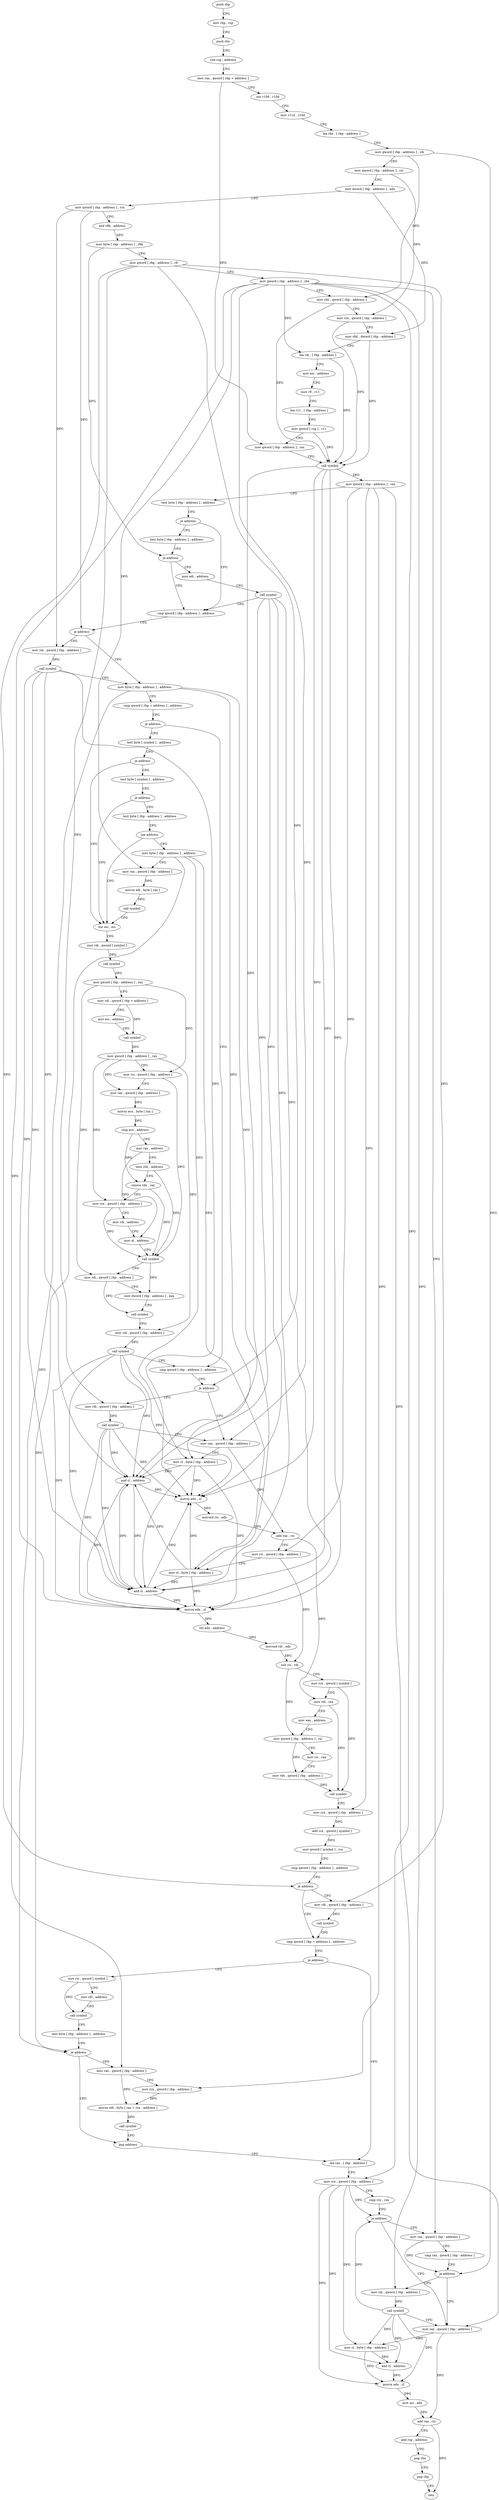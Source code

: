 digraph "func" {
"4229664" [label = "push rbp" ]
"4229665" [label = "mov rbp , rsp" ]
"4229668" [label = "push rbx" ]
"4229669" [label = "sub rsp , address" ]
"4229676" [label = "mov rax , qword [ rbp + address ]" ]
"4229680" [label = "xor r10d , r10d" ]
"4229683" [label = "mov r11d , r10d" ]
"4229686" [label = "lea rbx , [ rbp - address ]" ]
"4229693" [label = "mov qword [ rbp - address ] , rdi" ]
"4229697" [label = "mov qword [ rbp - address ] , rsi" ]
"4229701" [label = "mov dword [ rbp - address ] , edx" ]
"4229704" [label = "mov qword [ rbp - address ] , rcx" ]
"4229708" [label = "and r8b , address" ]
"4229712" [label = "mov byte [ rbp - address ] , r8b" ]
"4229716" [label = "mov qword [ rbp - address ] , r9" ]
"4229720" [label = "mov qword [ rbp - address ] , rbx" ]
"4229727" [label = "mov rdx , qword [ rbp - address ]" ]
"4229731" [label = "mov rcx , qword [ rbp - address ]" ]
"4229735" [label = "mov r8d , dword [ rbp - address ]" ]
"4229739" [label = "lea rdi , [ rbp - address ]" ]
"4229746" [label = "mov esi , address" ]
"4229751" [label = "mov r9 , r11" ]
"4229754" [label = "lea r11 , [ rbp - address ]" ]
"4229761" [label = "mov qword [ rsp ] , r11" ]
"4229765" [label = "mov qword [ rbp - address ] , rax" ]
"4229772" [label = "call symbol" ]
"4229777" [label = "mov qword [ rbp - address ] , rax" ]
"4229784" [label = "test byte [ rbp - address ] , address" ]
"4229791" [label = "je address" ]
"4229817" [label = "cmp qword [ rbp - address ] , address" ]
"4229797" [label = "test byte [ rbp - address ] , address" ]
"4229822" [label = "je address" ]
"4229837" [label = "mov byte [ rbp - address ] , address" ]
"4229828" [label = "mov rdi , qword [ rbp - address ]" ]
"4229801" [label = "je address" ]
"4229807" [label = "mov edi , address" ]
"4229844" [label = "cmp qword [ rbp + address ] , address" ]
"4229849" [label = "je address" ]
"4230059" [label = "cmp qword [ rbp - address ] , address" ]
"4229855" [label = "test byte [ symbol ] , address" ]
"4229832" [label = "call symbol" ]
"4229812" [label = "call symbol" ]
"4230064" [label = "je address" ]
"4230079" [label = "mov rax , qword [ rbp - address ]" ]
"4230070" [label = "mov rdi , qword [ rbp - address ]" ]
"4229863" [label = "je address" ]
"4229918" [label = "xor esi , esi" ]
"4229869" [label = "test byte [ symbol ] , address" ]
"4230086" [label = "mov cl , byte [ rbp - address ]" ]
"4230092" [label = "and cl , address" ]
"4230095" [label = "movzx edx , cl" ]
"4230098" [label = "movsxd rsi , edx" ]
"4230101" [label = "add rax , rsi" ]
"4230104" [label = "mov rsi , qword [ rbp - address ]" ]
"4230111" [label = "mov cl , byte [ rbp - address ]" ]
"4230117" [label = "and cl , address" ]
"4230120" [label = "movzx edx , cl" ]
"4230123" [label = "shl edx , address" ]
"4230126" [label = "movsxd rdi , edx" ]
"4230129" [label = "sub rsi , rdi" ]
"4230132" [label = "mov rcx , qword [ symbol ]" ]
"4230140" [label = "mov rdi , rax" ]
"4230143" [label = "mov eax , address" ]
"4230148" [label = "mov qword [ rbp - address ] , rsi" ]
"4230155" [label = "mov rsi , rax" ]
"4230158" [label = "mov rdx , qword [ rbp - address ]" ]
"4230165" [label = "call symbol" ]
"4230170" [label = "mov rcx , qword [ rbp - address ]" ]
"4230177" [label = "add rcx , qword [ symbol ]" ]
"4230185" [label = "mov qword [ symbol ] , rcx" ]
"4230193" [label = "cmp qword [ rbp - address ] , address" ]
"4230198" [label = "je address" ]
"4230213" [label = "cmp qword [ rbp + address ] , address" ]
"4230204" [label = "mov rdi , qword [ rbp - address ]" ]
"4230074" [label = "call symbol" ]
"4229920" [label = "mov rdi , qword [ symbol ]" ]
"4229928" [label = "call symbol" ]
"4229933" [label = "mov qword [ rbp - address ] , rax" ]
"4229940" [label = "mov rdi , qword [ rbp + address ]" ]
"4229944" [label = "mov esi , address" ]
"4229949" [label = "call symbol" ]
"4229954" [label = "mov qword [ rbp - address ] , rax" ]
"4229961" [label = "mov rsi , qword [ rbp - address ]" ]
"4229968" [label = "mov rax , qword [ rbp - address ]" ]
"4229975" [label = "movsx ecx , byte [ rax ]" ]
"4229978" [label = "cmp ecx , address" ]
"4229981" [label = "mov rax , address" ]
"4229991" [label = "mov rdx , address" ]
"4230001" [label = "cmove rdx , rax" ]
"4230005" [label = "mov rcx , qword [ rbp - address ]" ]
"4230012" [label = "mov rdi , address" ]
"4230022" [label = "mov al , address" ]
"4230024" [label = "call symbol" ]
"4230029" [label = "mov rdi , qword [ rbp - address ]" ]
"4230036" [label = "mov dword [ rbp - address ] , eax" ]
"4230042" [label = "call symbol" ]
"4230047" [label = "mov rdi , qword [ rbp - address ]" ]
"4230054" [label = "call symbol" ]
"4229877" [label = "je address" ]
"4229883" [label = "test byte [ rbp - address ] , address" ]
"4230218" [label = "je address" ]
"4230289" [label = "lea rax , [ rbp - address ]" ]
"4230224" [label = "mov rsi , qword [ symbol ]" ]
"4230208" [label = "call symbol" ]
"4229890" [label = "jne address" ]
"4229896" [label = "mov byte [ rbp - address ] , address" ]
"4230296" [label = "mov rcx , qword [ rbp - address ]" ]
"4230303" [label = "cmp rcx , rax" ]
"4230306" [label = "je address" ]
"4230341" [label = "mov rax , qword [ rbp - address ]" ]
"4230312" [label = "mov rax , qword [ rbp - address ]" ]
"4230232" [label = "mov rdi , address" ]
"4230242" [label = "call symbol" ]
"4230247" [label = "test byte [ rbp - address ] , address" ]
"4230254" [label = "je address" ]
"4230284" [label = "jmp address" ]
"4230260" [label = "mov rax , qword [ rbp - address ]" ]
"4229903" [label = "mov rax , qword [ rbp - address ]" ]
"4229910" [label = "movsx edi , byte [ rax ]" ]
"4229913" [label = "call symbol" ]
"4230348" [label = "mov cl , byte [ rbp - address ]" ]
"4230354" [label = "and cl , address" ]
"4230357" [label = "movzx edx , cl" ]
"4230360" [label = "mov esi , edx" ]
"4230362" [label = "add rax , rsi" ]
"4230365" [label = "add rsp , address" ]
"4230372" [label = "pop rbx" ]
"4230373" [label = "pop rbp" ]
"4230374" [label = "retn" ]
"4230319" [label = "cmp rax , qword [ rbp - address ]" ]
"4230323" [label = "je address" ]
"4230329" [label = "mov rdi , qword [ rbp - address ]" ]
"4230267" [label = "mov rcx , qword [ rbp - address ]" ]
"4230274" [label = "movsx edi , byte [ rax + rcx - address ]" ]
"4230279" [label = "call symbol" ]
"4230336" [label = "call symbol" ]
"4229664" -> "4229665" [ label = "CFG" ]
"4229665" -> "4229668" [ label = "CFG" ]
"4229668" -> "4229669" [ label = "CFG" ]
"4229669" -> "4229676" [ label = "CFG" ]
"4229676" -> "4229680" [ label = "CFG" ]
"4229676" -> "4229765" [ label = "DFG" ]
"4229680" -> "4229683" [ label = "CFG" ]
"4229683" -> "4229686" [ label = "CFG" ]
"4229686" -> "4229693" [ label = "CFG" ]
"4229693" -> "4229697" [ label = "CFG" ]
"4229693" -> "4229727" [ label = "DFG" ]
"4229693" -> "4230323" [ label = "DFG" ]
"4229697" -> "4229701" [ label = "CFG" ]
"4229697" -> "4229731" [ label = "DFG" ]
"4229701" -> "4229704" [ label = "CFG" ]
"4229701" -> "4229735" [ label = "DFG" ]
"4229704" -> "4229708" [ label = "CFG" ]
"4229704" -> "4229822" [ label = "DFG" ]
"4229704" -> "4229828" [ label = "DFG" ]
"4229708" -> "4229712" [ label = "DFG" ]
"4229712" -> "4229716" [ label = "CFG" ]
"4229712" -> "4229801" [ label = "DFG" ]
"4229716" -> "4229720" [ label = "CFG" ]
"4229716" -> "4230064" [ label = "DFG" ]
"4229716" -> "4230198" [ label = "DFG" ]
"4229716" -> "4230070" [ label = "DFG" ]
"4229716" -> "4230204" [ label = "DFG" ]
"4229720" -> "4229727" [ label = "CFG" ]
"4229720" -> "4230079" [ label = "DFG" ]
"4229720" -> "4230296" [ label = "DFG" ]
"4229720" -> "4229903" [ label = "DFG" ]
"4229720" -> "4230312" [ label = "DFG" ]
"4229720" -> "4230260" [ label = "DFG" ]
"4229720" -> "4230329" [ label = "DFG" ]
"4229720" -> "4229739" [ label = "DFG" ]
"4229727" -> "4229731" [ label = "CFG" ]
"4229727" -> "4229772" [ label = "DFG" ]
"4229731" -> "4229735" [ label = "CFG" ]
"4229731" -> "4229772" [ label = "DFG" ]
"4229735" -> "4229739" [ label = "CFG" ]
"4229735" -> "4229772" [ label = "DFG" ]
"4229739" -> "4229746" [ label = "CFG" ]
"4229739" -> "4229772" [ label = "DFG" ]
"4229746" -> "4229751" [ label = "CFG" ]
"4229751" -> "4229754" [ label = "CFG" ]
"4229754" -> "4229761" [ label = "CFG" ]
"4229761" -> "4229765" [ label = "CFG" ]
"4229761" -> "4229772" [ label = "DFG" ]
"4229765" -> "4229772" [ label = "CFG" ]
"4229772" -> "4229777" [ label = "DFG" ]
"4229772" -> "4230092" [ label = "DFG" ]
"4229772" -> "4230095" [ label = "DFG" ]
"4229772" -> "4230117" [ label = "DFG" ]
"4229772" -> "4230120" [ label = "DFG" ]
"4229777" -> "4229784" [ label = "CFG" ]
"4229777" -> "4230104" [ label = "DFG" ]
"4229777" -> "4230170" [ label = "DFG" ]
"4229777" -> "4230341" [ label = "DFG" ]
"4229777" -> "4230267" [ label = "DFG" ]
"4229784" -> "4229791" [ label = "CFG" ]
"4229791" -> "4229817" [ label = "CFG" ]
"4229791" -> "4229797" [ label = "CFG" ]
"4229817" -> "4229822" [ label = "CFG" ]
"4229797" -> "4229801" [ label = "CFG" ]
"4229822" -> "4229837" [ label = "CFG" ]
"4229822" -> "4229828" [ label = "CFG" ]
"4229837" -> "4229844" [ label = "CFG" ]
"4229837" -> "4230086" [ label = "DFG" ]
"4229837" -> "4230111" [ label = "DFG" ]
"4229837" -> "4230254" [ label = "DFG" ]
"4229828" -> "4229832" [ label = "DFG" ]
"4229801" -> "4229817" [ label = "CFG" ]
"4229801" -> "4229807" [ label = "CFG" ]
"4229807" -> "4229812" [ label = "CFG" ]
"4229844" -> "4229849" [ label = "CFG" ]
"4229849" -> "4230059" [ label = "CFG" ]
"4229849" -> "4229855" [ label = "CFG" ]
"4230059" -> "4230064" [ label = "CFG" ]
"4229855" -> "4229863" [ label = "CFG" ]
"4229832" -> "4229837" [ label = "CFG" ]
"4229832" -> "4230092" [ label = "DFG" ]
"4229832" -> "4230095" [ label = "DFG" ]
"4229832" -> "4230117" [ label = "DFG" ]
"4229832" -> "4230120" [ label = "DFG" ]
"4229812" -> "4229817" [ label = "CFG" ]
"4229812" -> "4230092" [ label = "DFG" ]
"4229812" -> "4230095" [ label = "DFG" ]
"4229812" -> "4230117" [ label = "DFG" ]
"4229812" -> "4230120" [ label = "DFG" ]
"4230064" -> "4230079" [ label = "CFG" ]
"4230064" -> "4230070" [ label = "CFG" ]
"4230079" -> "4230086" [ label = "CFG" ]
"4230079" -> "4230101" [ label = "DFG" ]
"4230070" -> "4230074" [ label = "DFG" ]
"4229863" -> "4229918" [ label = "CFG" ]
"4229863" -> "4229869" [ label = "CFG" ]
"4229918" -> "4229920" [ label = "CFG" ]
"4229869" -> "4229877" [ label = "CFG" ]
"4230086" -> "4230092" [ label = "DFG" ]
"4230086" -> "4230095" [ label = "DFG" ]
"4230086" -> "4230117" [ label = "DFG" ]
"4230086" -> "4230120" [ label = "DFG" ]
"4230092" -> "4230095" [ label = "DFG" ]
"4230092" -> "4230117" [ label = "DFG" ]
"4230092" -> "4230120" [ label = "DFG" ]
"4230095" -> "4230098" [ label = "DFG" ]
"4230098" -> "4230101" [ label = "DFG" ]
"4230101" -> "4230104" [ label = "CFG" ]
"4230101" -> "4230140" [ label = "DFG" ]
"4230104" -> "4230111" [ label = "CFG" ]
"4230104" -> "4230129" [ label = "DFG" ]
"4230111" -> "4230117" [ label = "DFG" ]
"4230111" -> "4230092" [ label = "DFG" ]
"4230111" -> "4230095" [ label = "DFG" ]
"4230111" -> "4230120" [ label = "DFG" ]
"4230117" -> "4230120" [ label = "DFG" ]
"4230117" -> "4230092" [ label = "DFG" ]
"4230117" -> "4230095" [ label = "DFG" ]
"4230120" -> "4230123" [ label = "DFG" ]
"4230123" -> "4230126" [ label = "DFG" ]
"4230126" -> "4230129" [ label = "DFG" ]
"4230129" -> "4230132" [ label = "CFG" ]
"4230129" -> "4230148" [ label = "DFG" ]
"4230132" -> "4230140" [ label = "CFG" ]
"4230132" -> "4230165" [ label = "DFG" ]
"4230140" -> "4230143" [ label = "CFG" ]
"4230140" -> "4230165" [ label = "DFG" ]
"4230143" -> "4230148" [ label = "CFG" ]
"4230148" -> "4230155" [ label = "CFG" ]
"4230148" -> "4230158" [ label = "DFG" ]
"4230155" -> "4230158" [ label = "CFG" ]
"4230158" -> "4230165" [ label = "DFG" ]
"4230165" -> "4230170" [ label = "CFG" ]
"4230170" -> "4230177" [ label = "DFG" ]
"4230177" -> "4230185" [ label = "DFG" ]
"4230185" -> "4230193" [ label = "CFG" ]
"4230193" -> "4230198" [ label = "CFG" ]
"4230198" -> "4230213" [ label = "CFG" ]
"4230198" -> "4230204" [ label = "CFG" ]
"4230213" -> "4230218" [ label = "CFG" ]
"4230204" -> "4230208" [ label = "DFG" ]
"4230074" -> "4230079" [ label = "CFG" ]
"4230074" -> "4230092" [ label = "DFG" ]
"4230074" -> "4230095" [ label = "DFG" ]
"4230074" -> "4230117" [ label = "DFG" ]
"4230074" -> "4230120" [ label = "DFG" ]
"4229920" -> "4229928" [ label = "DFG" ]
"4229928" -> "4229933" [ label = "DFG" ]
"4229933" -> "4229940" [ label = "CFG" ]
"4229933" -> "4229961" [ label = "DFG" ]
"4229933" -> "4230029" [ label = "DFG" ]
"4229940" -> "4229944" [ label = "CFG" ]
"4229940" -> "4229949" [ label = "DFG" ]
"4229944" -> "4229949" [ label = "CFG" ]
"4229949" -> "4229954" [ label = "DFG" ]
"4229954" -> "4229961" [ label = "CFG" ]
"4229954" -> "4229968" [ label = "DFG" ]
"4229954" -> "4230005" [ label = "DFG" ]
"4229954" -> "4230047" [ label = "DFG" ]
"4229961" -> "4229968" [ label = "CFG" ]
"4229961" -> "4230024" [ label = "DFG" ]
"4229968" -> "4229975" [ label = "DFG" ]
"4229975" -> "4229978" [ label = "DFG" ]
"4229978" -> "4229981" [ label = "CFG" ]
"4229978" -> "4230001" [ label = "DFG" ]
"4229981" -> "4229991" [ label = "CFG" ]
"4229981" -> "4230022" [ label = "DFG" ]
"4229991" -> "4230001" [ label = "CFG" ]
"4229991" -> "4230024" [ label = "DFG" ]
"4230001" -> "4230005" [ label = "CFG" ]
"4230001" -> "4230024" [ label = "DFG" ]
"4230005" -> "4230012" [ label = "CFG" ]
"4230005" -> "4230024" [ label = "DFG" ]
"4230012" -> "4230022" [ label = "CFG" ]
"4230022" -> "4230024" [ label = "CFG" ]
"4230024" -> "4230029" [ label = "CFG" ]
"4230024" -> "4230036" [ label = "DFG" ]
"4230029" -> "4230036" [ label = "CFG" ]
"4230029" -> "4230042" [ label = "DFG" ]
"4230036" -> "4230042" [ label = "CFG" ]
"4230042" -> "4230047" [ label = "CFG" ]
"4230047" -> "4230054" [ label = "DFG" ]
"4230054" -> "4230059" [ label = "CFG" ]
"4230054" -> "4230092" [ label = "DFG" ]
"4230054" -> "4230095" [ label = "DFG" ]
"4230054" -> "4230117" [ label = "DFG" ]
"4230054" -> "4230120" [ label = "DFG" ]
"4229877" -> "4229918" [ label = "CFG" ]
"4229877" -> "4229883" [ label = "CFG" ]
"4229883" -> "4229890" [ label = "CFG" ]
"4230218" -> "4230289" [ label = "CFG" ]
"4230218" -> "4230224" [ label = "CFG" ]
"4230289" -> "4230296" [ label = "CFG" ]
"4230224" -> "4230232" [ label = "CFG" ]
"4230224" -> "4230242" [ label = "DFG" ]
"4230208" -> "4230213" [ label = "CFG" ]
"4229890" -> "4229918" [ label = "CFG" ]
"4229890" -> "4229896" [ label = "CFG" ]
"4229896" -> "4229903" [ label = "CFG" ]
"4229896" -> "4230086" [ label = "DFG" ]
"4229896" -> "4230111" [ label = "DFG" ]
"4229896" -> "4230254" [ label = "DFG" ]
"4230296" -> "4230303" [ label = "CFG" ]
"4230296" -> "4230306" [ label = "DFG" ]
"4230296" -> "4230348" [ label = "DFG" ]
"4230296" -> "4230354" [ label = "DFG" ]
"4230296" -> "4230357" [ label = "DFG" ]
"4230303" -> "4230306" [ label = "CFG" ]
"4230306" -> "4230341" [ label = "CFG" ]
"4230306" -> "4230312" [ label = "CFG" ]
"4230341" -> "4230348" [ label = "CFG" ]
"4230341" -> "4230362" [ label = "DFG" ]
"4230312" -> "4230319" [ label = "CFG" ]
"4230312" -> "4230323" [ label = "DFG" ]
"4230232" -> "4230242" [ label = "CFG" ]
"4230242" -> "4230247" [ label = "CFG" ]
"4230247" -> "4230254" [ label = "CFG" ]
"4230254" -> "4230284" [ label = "CFG" ]
"4230254" -> "4230260" [ label = "CFG" ]
"4230284" -> "4230289" [ label = "CFG" ]
"4230260" -> "4230267" [ label = "CFG" ]
"4230260" -> "4230274" [ label = "DFG" ]
"4229903" -> "4229910" [ label = "DFG" ]
"4229910" -> "4229913" [ label = "DFG" ]
"4229913" -> "4229918" [ label = "CFG" ]
"4230348" -> "4230354" [ label = "DFG" ]
"4230348" -> "4230357" [ label = "DFG" ]
"4230354" -> "4230357" [ label = "DFG" ]
"4230357" -> "4230360" [ label = "DFG" ]
"4230360" -> "4230362" [ label = "DFG" ]
"4230362" -> "4230365" [ label = "CFG" ]
"4230362" -> "4230374" [ label = "DFG" ]
"4230365" -> "4230372" [ label = "CFG" ]
"4230372" -> "4230373" [ label = "CFG" ]
"4230373" -> "4230374" [ label = "CFG" ]
"4230319" -> "4230323" [ label = "CFG" ]
"4230323" -> "4230341" [ label = "CFG" ]
"4230323" -> "4230329" [ label = "CFG" ]
"4230329" -> "4230336" [ label = "DFG" ]
"4230267" -> "4230274" [ label = "DFG" ]
"4230274" -> "4230279" [ label = "DFG" ]
"4230279" -> "4230284" [ label = "CFG" ]
"4230336" -> "4230341" [ label = "CFG" ]
"4230336" -> "4230354" [ label = "DFG" ]
"4230336" -> "4230357" [ label = "DFG" ]
"4230336" -> "4230306" [ label = "DFG" ]
"4230336" -> "4230348" [ label = "DFG" ]
}
